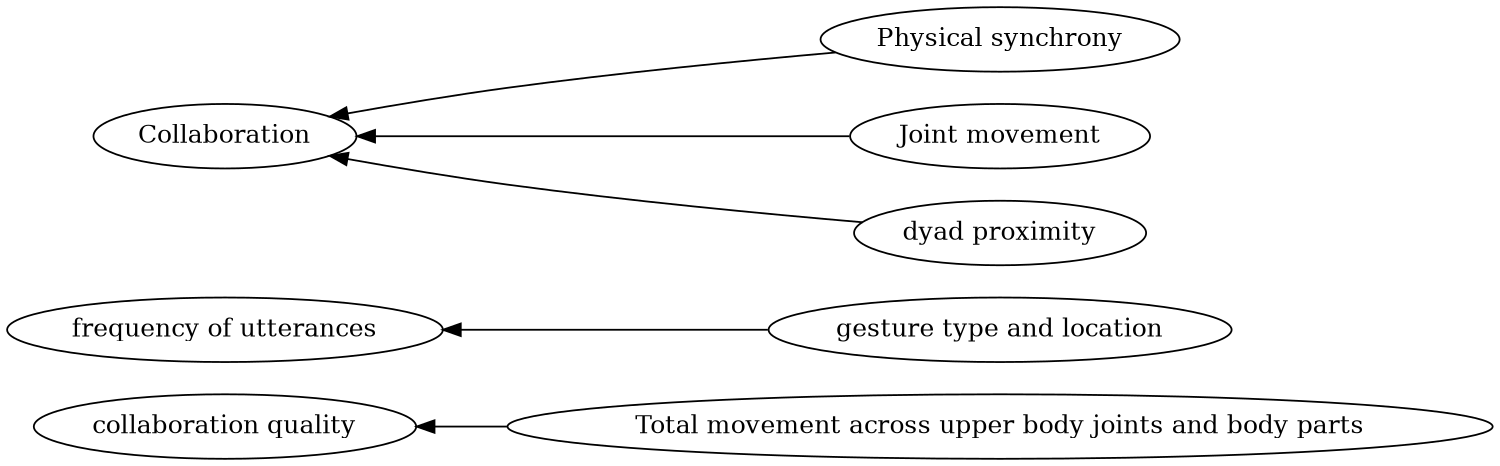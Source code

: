 digraph Test {
	rankdir=RL
	size="10,10"
	overlap=false
	splines=true
	{rank=same; "Total movement across upper body joints and body parts" "gesture type and location" "Physical synchrony" "Joint movement" "dyad proximity";}
	{rank=same; "collaboration quality" "Collaboration" "frequency of utterances";}
	"gesture type and location" [href="https://scholar.google.com/scholar?hl=en&q=Improving%20Visibility%20of%20Remote%20Gestures%20in%20Distributed%20Tabletop%20Collaboration" target=_blank]
	"gesture type and location" -> "frequency of utterances"
	"Physical synchrony" [href="https://scholar.google.com/scholar?hl=en&q=Predicting%20the%20Quality%20of%20Collaborative%20Problem%20Solving%20Through%20Linguistic%20Analysis%20of%20Discourse" target=_blank]
	"Physical synchrony" -> Collaboration
	"Total movement across upper body joints and body parts" [href="https://scholar.google.com/scholar?hl=en&q=Toward%20Using%20Multi-Modal%20Learning%20Analytics%20to%20Support%20and%20Measure%20Collaboration%20in%20Co-Located%20Dyads" target=_blank]
	"Total movement across upper body joints and body parts" -> "collaboration quality"
	"Joint movement" [href="https://scholar.google.com/scholar?hl=en&q=Exploring%20Collaboration%20Using%20Motion%20Sensors%20and%20Multi-Modal%20Learning%20Analytics" target=_blank]
	"Joint movement" -> Collaboration
	"dyad proximity" [href="https://scholar.google.com/scholar?hl=en&q=Exploring%20Collaboration%20Using%20Motion%20Sensors%20and%20Multi-Modal%20Learning%20Analytics" target=_blank]
	"dyad proximity" -> Collaboration
}
